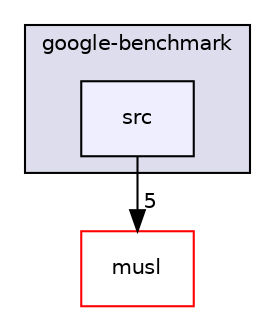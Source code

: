 digraph "contracts/libc++/upstream/utils/google-benchmark/src" {
  compound=true
  node [ fontsize="10", fontname="Helvetica"];
  edge [ labelfontsize="10", labelfontname="Helvetica"];
  subgraph clusterdir_3143a1a42687d788f4d838fae9fc61b8 {
    graph [ bgcolor="#ddddee", pencolor="black", label="google-benchmark" fontname="Helvetica", fontsize="10", URL="dir_3143a1a42687d788f4d838fae9fc61b8.html"]
  dir_03dc48fc990a3694b0a148f7517066c9 [shape=box, label="src", style="filled", fillcolor="#eeeeff", pencolor="black", URL="dir_03dc48fc990a3694b0a148f7517066c9.html"];
  }
  dir_50d7137a7301a66ec452987911b28b88 [shape=box label="musl" fillcolor="white" style="filled" color="red" URL="dir_50d7137a7301a66ec452987911b28b88.html"];
  dir_03dc48fc990a3694b0a148f7517066c9->dir_50d7137a7301a66ec452987911b28b88 [headlabel="5", labeldistance=1.5 headhref="dir_001595_000020.html"];
}
